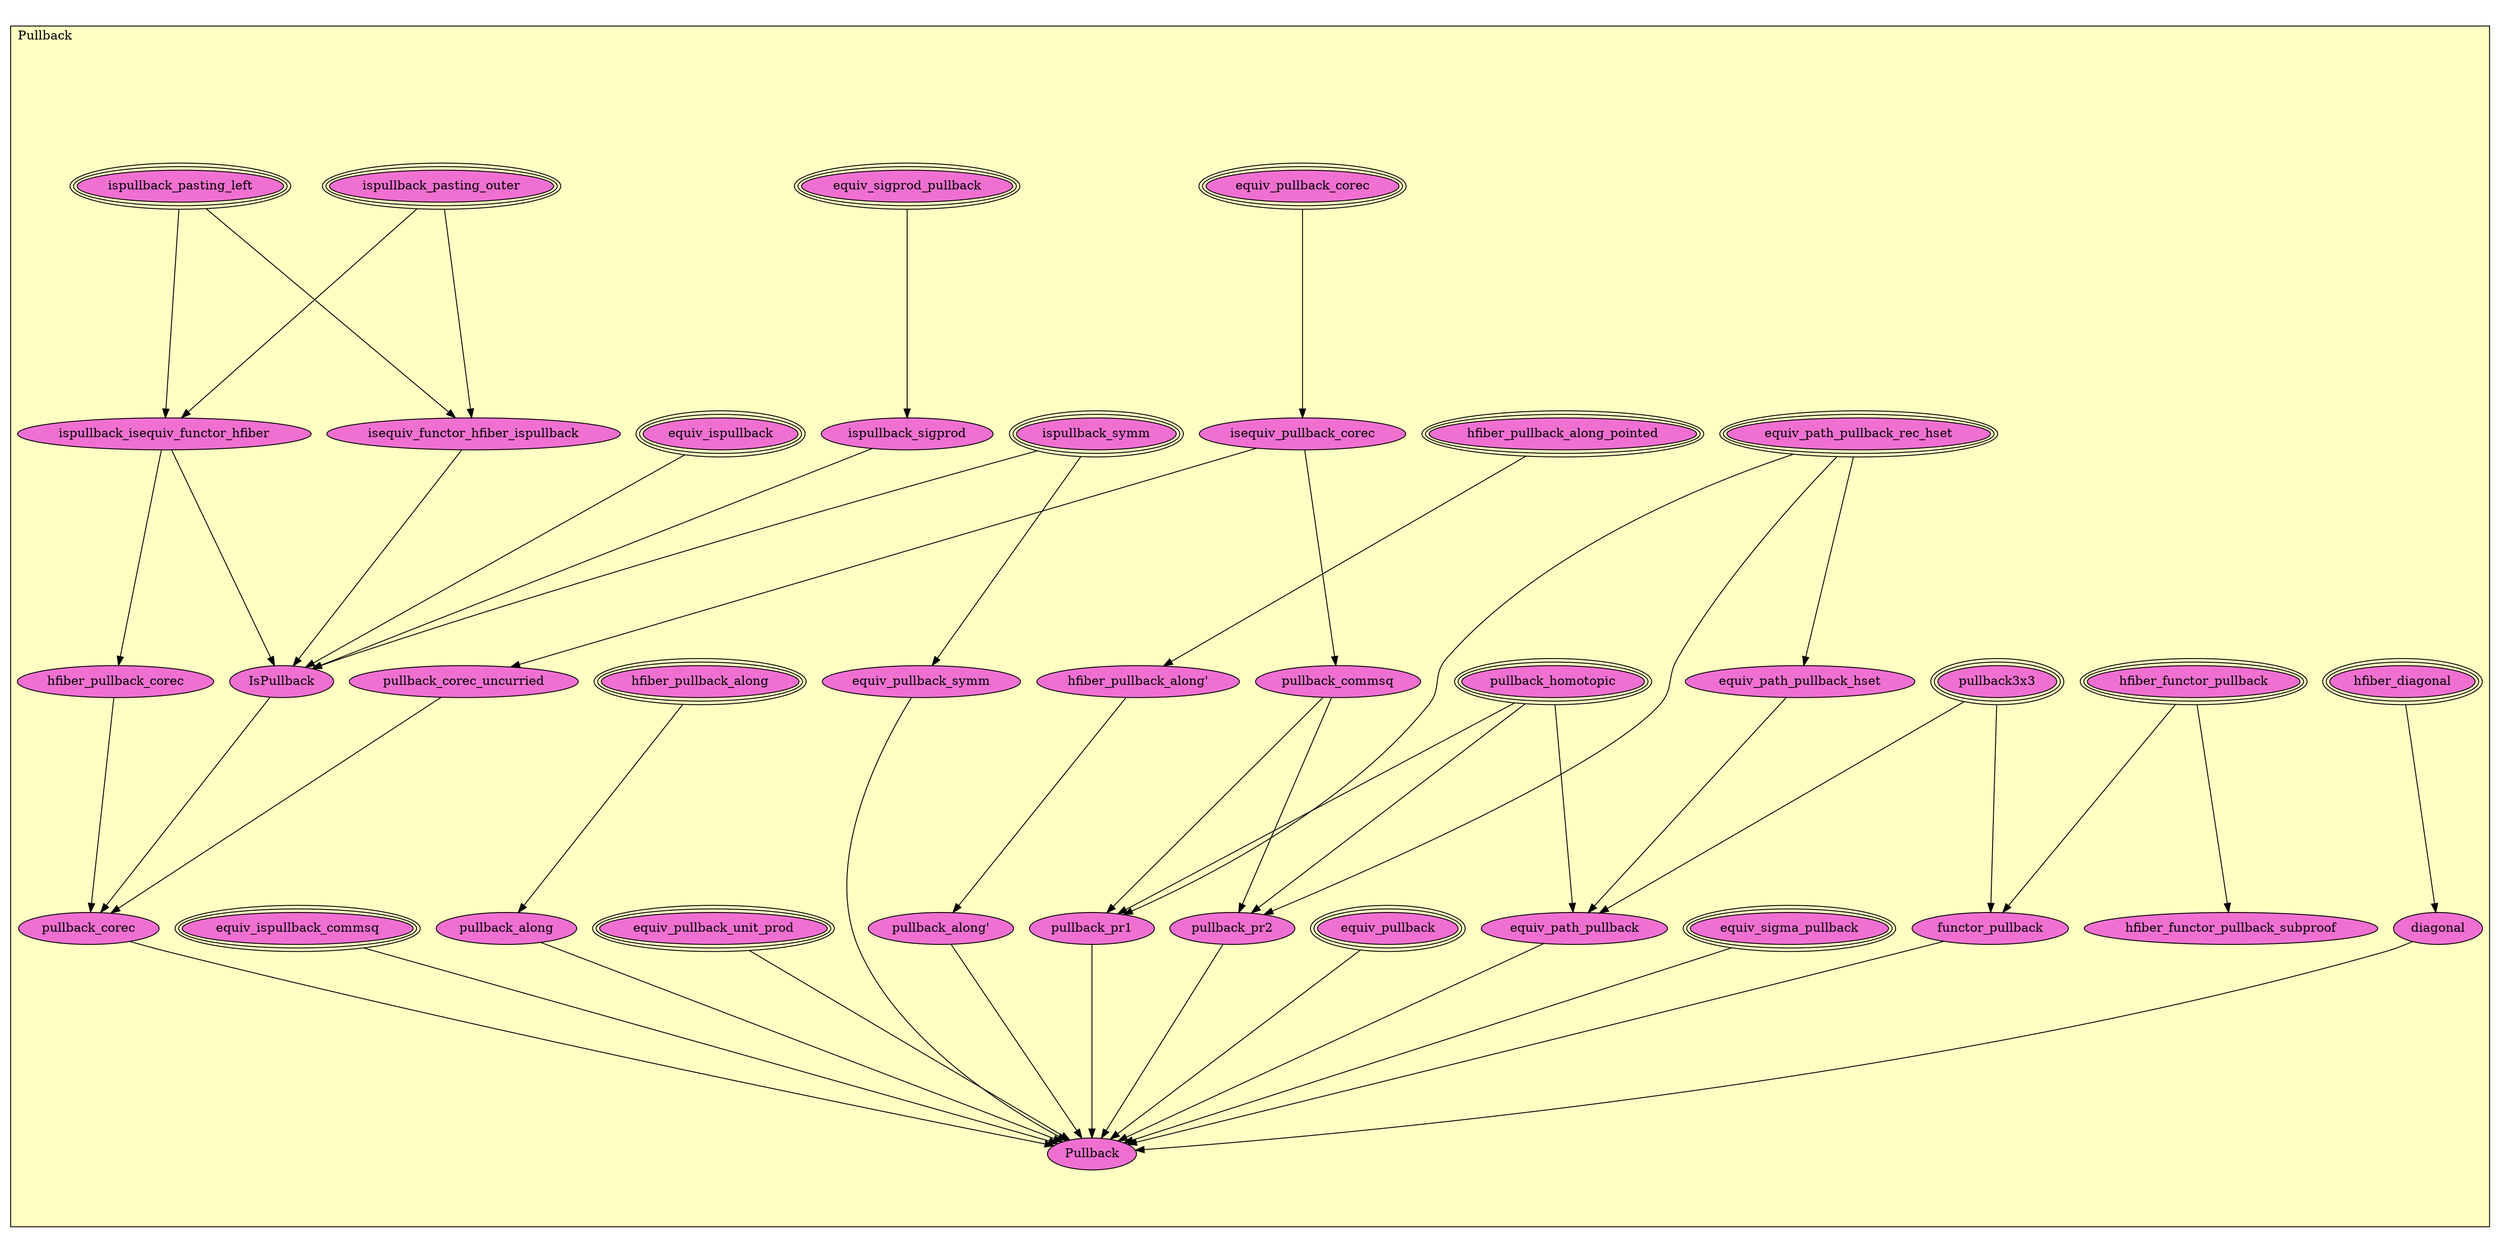 digraph HoTT_Limits_Pullback {
  graph [ratio=0.5]
  node [style=filled]
Pullback_ispullback_pasting_outer [label="ispullback_pasting_outer", URL=<Pullback.html#ispullback_pasting_outer>, peripheries=3, fillcolor="#F070D1"] ;
Pullback_ispullback_pasting_left [label="ispullback_pasting_left", URL=<Pullback.html#ispullback_pasting_left>, peripheries=3, fillcolor="#F070D1"] ;
Pullback_pullback3x3 [label="pullback3x3", URL=<Pullback.html#pullback3x3>, peripheries=3, fillcolor="#F070D1"] ;
Pullback_equiv_path_pullback_rec_hset [label="equiv_path_pullback_rec_hset", URL=<Pullback.html#equiv_path_pullback_rec_hset>, peripheries=3, fillcolor="#F070D1"] ;
Pullback_equiv_path_pullback_hset [label="equiv_path_pullback_hset", URL=<Pullback.html#equiv_path_pullback_hset>, fillcolor="#F070D1"] ;
Pullback_pullback_homotopic [label="pullback_homotopic", URL=<Pullback.html#pullback_homotopic>, peripheries=3, fillcolor="#F070D1"] ;
Pullback_equiv_path_pullback [label="equiv_path_pullback", URL=<Pullback.html#equiv_path_pullback>, fillcolor="#F070D1"] ;
Pullback_equiv_sigma_pullback [label="equiv_sigma_pullback", URL=<Pullback.html#equiv_sigma_pullback>, peripheries=3, fillcolor="#F070D1"] ;
Pullback_equiv_pullback [label="equiv_pullback", URL=<Pullback.html#equiv_pullback>, peripheries=3, fillcolor="#F070D1"] ;
Pullback_hfiber_functor_pullback [label="hfiber_functor_pullback", URL=<Pullback.html#hfiber_functor_pullback>, peripheries=3, fillcolor="#F070D1"] ;
Pullback_hfiber_functor_pullback_subproof [label="hfiber_functor_pullback_subproof", URL=<Pullback.html#hfiber_functor_pullback_subproof>, fillcolor="#F070D1"] ;
Pullback_functor_pullback [label="functor_pullback", URL=<Pullback.html#functor_pullback>, fillcolor="#F070D1"] ;
Pullback_hfiber_pullback_along_pointed [label="hfiber_pullback_along_pointed", URL=<Pullback.html#hfiber_pullback_along_pointed>, peripheries=3, fillcolor="#F070D1"] ;
Pullback_hfiber_pullback_along_ [label="hfiber_pullback_along'", URL=<Pullback.html#hfiber_pullback_along'>, fillcolor="#F070D1"] ;
Pullback_pullback_along_ [label="pullback_along'", URL=<Pullback.html#pullback_along'>, fillcolor="#F070D1"] ;
Pullback_hfiber_pullback_along [label="hfiber_pullback_along", URL=<Pullback.html#hfiber_pullback_along>, peripheries=3, fillcolor="#F070D1"] ;
Pullback_pullback_along [label="pullback_along", URL=<Pullback.html#pullback_along>, fillcolor="#F070D1"] ;
Pullback_isequiv_functor_hfiber_ispullback [label="isequiv_functor_hfiber_ispullback", URL=<Pullback.html#isequiv_functor_hfiber_ispullback>, fillcolor="#F070D1"] ;
Pullback_ispullback_isequiv_functor_hfiber [label="ispullback_isequiv_functor_hfiber", URL=<Pullback.html#ispullback_isequiv_functor_hfiber>, fillcolor="#F070D1"] ;
Pullback_hfiber_pullback_corec [label="hfiber_pullback_corec", URL=<Pullback.html#hfiber_pullback_corec>, fillcolor="#F070D1"] ;
Pullback_equiv_sigprod_pullback [label="equiv_sigprod_pullback", URL=<Pullback.html#equiv_sigprod_pullback>, peripheries=3, fillcolor="#F070D1"] ;
Pullback_ispullback_sigprod [label="ispullback_sigprod", URL=<Pullback.html#ispullback_sigprod>, fillcolor="#F070D1"] ;
Pullback_ispullback_symm [label="ispullback_symm", URL=<Pullback.html#ispullback_symm>, peripheries=3, fillcolor="#F070D1"] ;
Pullback_equiv_ispullback [label="equiv_ispullback", URL=<Pullback.html#equiv_ispullback>, peripheries=3, fillcolor="#F070D1"] ;
Pullback_IsPullback [label="IsPullback", URL=<Pullback.html#IsPullback>, fillcolor="#F070D1"] ;
Pullback_equiv_pullback_unit_prod [label="equiv_pullback_unit_prod", URL=<Pullback.html#equiv_pullback_unit_prod>, peripheries=3, fillcolor="#F070D1"] ;
Pullback_equiv_pullback_symm [label="equiv_pullback_symm", URL=<Pullback.html#equiv_pullback_symm>, fillcolor="#F070D1"] ;
Pullback_hfiber_diagonal [label="hfiber_diagonal", URL=<Pullback.html#hfiber_diagonal>, peripheries=3, fillcolor="#F070D1"] ;
Pullback_diagonal [label="diagonal", URL=<Pullback.html#diagonal>, fillcolor="#F070D1"] ;
Pullback_equiv_ispullback_commsq [label="equiv_ispullback_commsq", URL=<Pullback.html#equiv_ispullback_commsq>, peripheries=3, fillcolor="#F070D1"] ;
Pullback_equiv_pullback_corec [label="equiv_pullback_corec", URL=<Pullback.html#equiv_pullback_corec>, peripheries=3, fillcolor="#F070D1"] ;
Pullback_isequiv_pullback_corec [label="isequiv_pullback_corec", URL=<Pullback.html#isequiv_pullback_corec>, fillcolor="#F070D1"] ;
Pullback_pullback_corec_uncurried [label="pullback_corec_uncurried", URL=<Pullback.html#pullback_corec_uncurried>, fillcolor="#F070D1"] ;
Pullback_pullback_corec [label="pullback_corec", URL=<Pullback.html#pullback_corec>, fillcolor="#F070D1"] ;
Pullback_pullback_commsq [label="pullback_commsq", URL=<Pullback.html#pullback_commsq>, fillcolor="#F070D1"] ;
Pullback_pullback_pr2 [label="pullback_pr2", URL=<Pullback.html#pullback_pr2>, fillcolor="#F070D1"] ;
Pullback_pullback_pr1 [label="pullback_pr1", URL=<Pullback.html#pullback_pr1>, fillcolor="#F070D1"] ;
Pullback_Pullback [label="Pullback", URL=<Pullback.html#Pullback>, fillcolor="#F070D1"] ;
  Pullback_ispullback_pasting_outer -> Pullback_isequiv_functor_hfiber_ispullback [] ;
  Pullback_ispullback_pasting_outer -> Pullback_ispullback_isequiv_functor_hfiber [] ;
  Pullback_ispullback_pasting_left -> Pullback_isequiv_functor_hfiber_ispullback [] ;
  Pullback_ispullback_pasting_left -> Pullback_ispullback_isequiv_functor_hfiber [] ;
  Pullback_pullback3x3 -> Pullback_equiv_path_pullback [] ;
  Pullback_pullback3x3 -> Pullback_functor_pullback [] ;
  Pullback_equiv_path_pullback_rec_hset -> Pullback_equiv_path_pullback_hset [] ;
  Pullback_equiv_path_pullback_rec_hset -> Pullback_pullback_pr2 [] ;
  Pullback_equiv_path_pullback_rec_hset -> Pullback_pullback_pr1 [] ;
  Pullback_equiv_path_pullback_hset -> Pullback_equiv_path_pullback [] ;
  Pullback_pullback_homotopic -> Pullback_equiv_path_pullback [] ;
  Pullback_pullback_homotopic -> Pullback_pullback_pr2 [] ;
  Pullback_pullback_homotopic -> Pullback_pullback_pr1 [] ;
  Pullback_equiv_path_pullback -> Pullback_Pullback [] ;
  Pullback_equiv_sigma_pullback -> Pullback_Pullback [] ;
  Pullback_equiv_pullback -> Pullback_Pullback [] ;
  Pullback_hfiber_functor_pullback -> Pullback_hfiber_functor_pullback_subproof [] ;
  Pullback_hfiber_functor_pullback -> Pullback_functor_pullback [] ;
  Pullback_functor_pullback -> Pullback_Pullback [] ;
  Pullback_hfiber_pullback_along_pointed -> Pullback_hfiber_pullback_along_ [] ;
  Pullback_hfiber_pullback_along_ -> Pullback_pullback_along_ [] ;
  Pullback_pullback_along_ -> Pullback_Pullback [] ;
  Pullback_hfiber_pullback_along -> Pullback_pullback_along [] ;
  Pullback_pullback_along -> Pullback_Pullback [] ;
  Pullback_isequiv_functor_hfiber_ispullback -> Pullback_IsPullback [] ;
  Pullback_ispullback_isequiv_functor_hfiber -> Pullback_hfiber_pullback_corec [] ;
  Pullback_ispullback_isequiv_functor_hfiber -> Pullback_IsPullback [] ;
  Pullback_hfiber_pullback_corec -> Pullback_pullback_corec [] ;
  Pullback_equiv_sigprod_pullback -> Pullback_ispullback_sigprod [] ;
  Pullback_ispullback_sigprod -> Pullback_IsPullback [] ;
  Pullback_ispullback_symm -> Pullback_IsPullback [] ;
  Pullback_ispullback_symm -> Pullback_equiv_pullback_symm [] ;
  Pullback_equiv_ispullback -> Pullback_IsPullback [] ;
  Pullback_IsPullback -> Pullback_pullback_corec [] ;
  Pullback_equiv_pullback_unit_prod -> Pullback_Pullback [] ;
  Pullback_equiv_pullback_symm -> Pullback_Pullback [] ;
  Pullback_hfiber_diagonal -> Pullback_diagonal [] ;
  Pullback_diagonal -> Pullback_Pullback [] ;
  Pullback_equiv_ispullback_commsq -> Pullback_Pullback [] ;
  Pullback_equiv_pullback_corec -> Pullback_isequiv_pullback_corec [] ;
  Pullback_isequiv_pullback_corec -> Pullback_pullback_corec_uncurried [] ;
  Pullback_isequiv_pullback_corec -> Pullback_pullback_commsq [] ;
  Pullback_pullback_corec_uncurried -> Pullback_pullback_corec [] ;
  Pullback_pullback_corec -> Pullback_Pullback [] ;
  Pullback_pullback_commsq -> Pullback_pullback_pr2 [] ;
  Pullback_pullback_commsq -> Pullback_pullback_pr1 [] ;
  Pullback_pullback_pr2 -> Pullback_Pullback [] ;
  Pullback_pullback_pr1 -> Pullback_Pullback [] ;
subgraph cluster_Pullback { label="Pullback"; fillcolor="#FFFFC3"; labeljust=l; style=filled 
Pullback_Pullback; Pullback_pullback_pr1; Pullback_pullback_pr2; Pullback_pullback_commsq; Pullback_pullback_corec; Pullback_pullback_corec_uncurried; Pullback_isequiv_pullback_corec; Pullback_equiv_pullback_corec; Pullback_equiv_ispullback_commsq; Pullback_diagonal; Pullback_hfiber_diagonal; Pullback_equiv_pullback_symm; Pullback_equiv_pullback_unit_prod; Pullback_IsPullback; Pullback_equiv_ispullback; Pullback_ispullback_symm; Pullback_ispullback_sigprod; Pullback_equiv_sigprod_pullback; Pullback_hfiber_pullback_corec; Pullback_ispullback_isequiv_functor_hfiber; Pullback_isequiv_functor_hfiber_ispullback; Pullback_pullback_along; Pullback_hfiber_pullback_along; Pullback_pullback_along_; Pullback_hfiber_pullback_along_; Pullback_hfiber_pullback_along_pointed; Pullback_functor_pullback; Pullback_hfiber_functor_pullback_subproof; Pullback_hfiber_functor_pullback; Pullback_equiv_pullback; Pullback_equiv_sigma_pullback; Pullback_equiv_path_pullback; Pullback_pullback_homotopic; Pullback_equiv_path_pullback_hset; Pullback_equiv_path_pullback_rec_hset; Pullback_pullback3x3; Pullback_ispullback_pasting_left; Pullback_ispullback_pasting_outer; };
} /* END */
